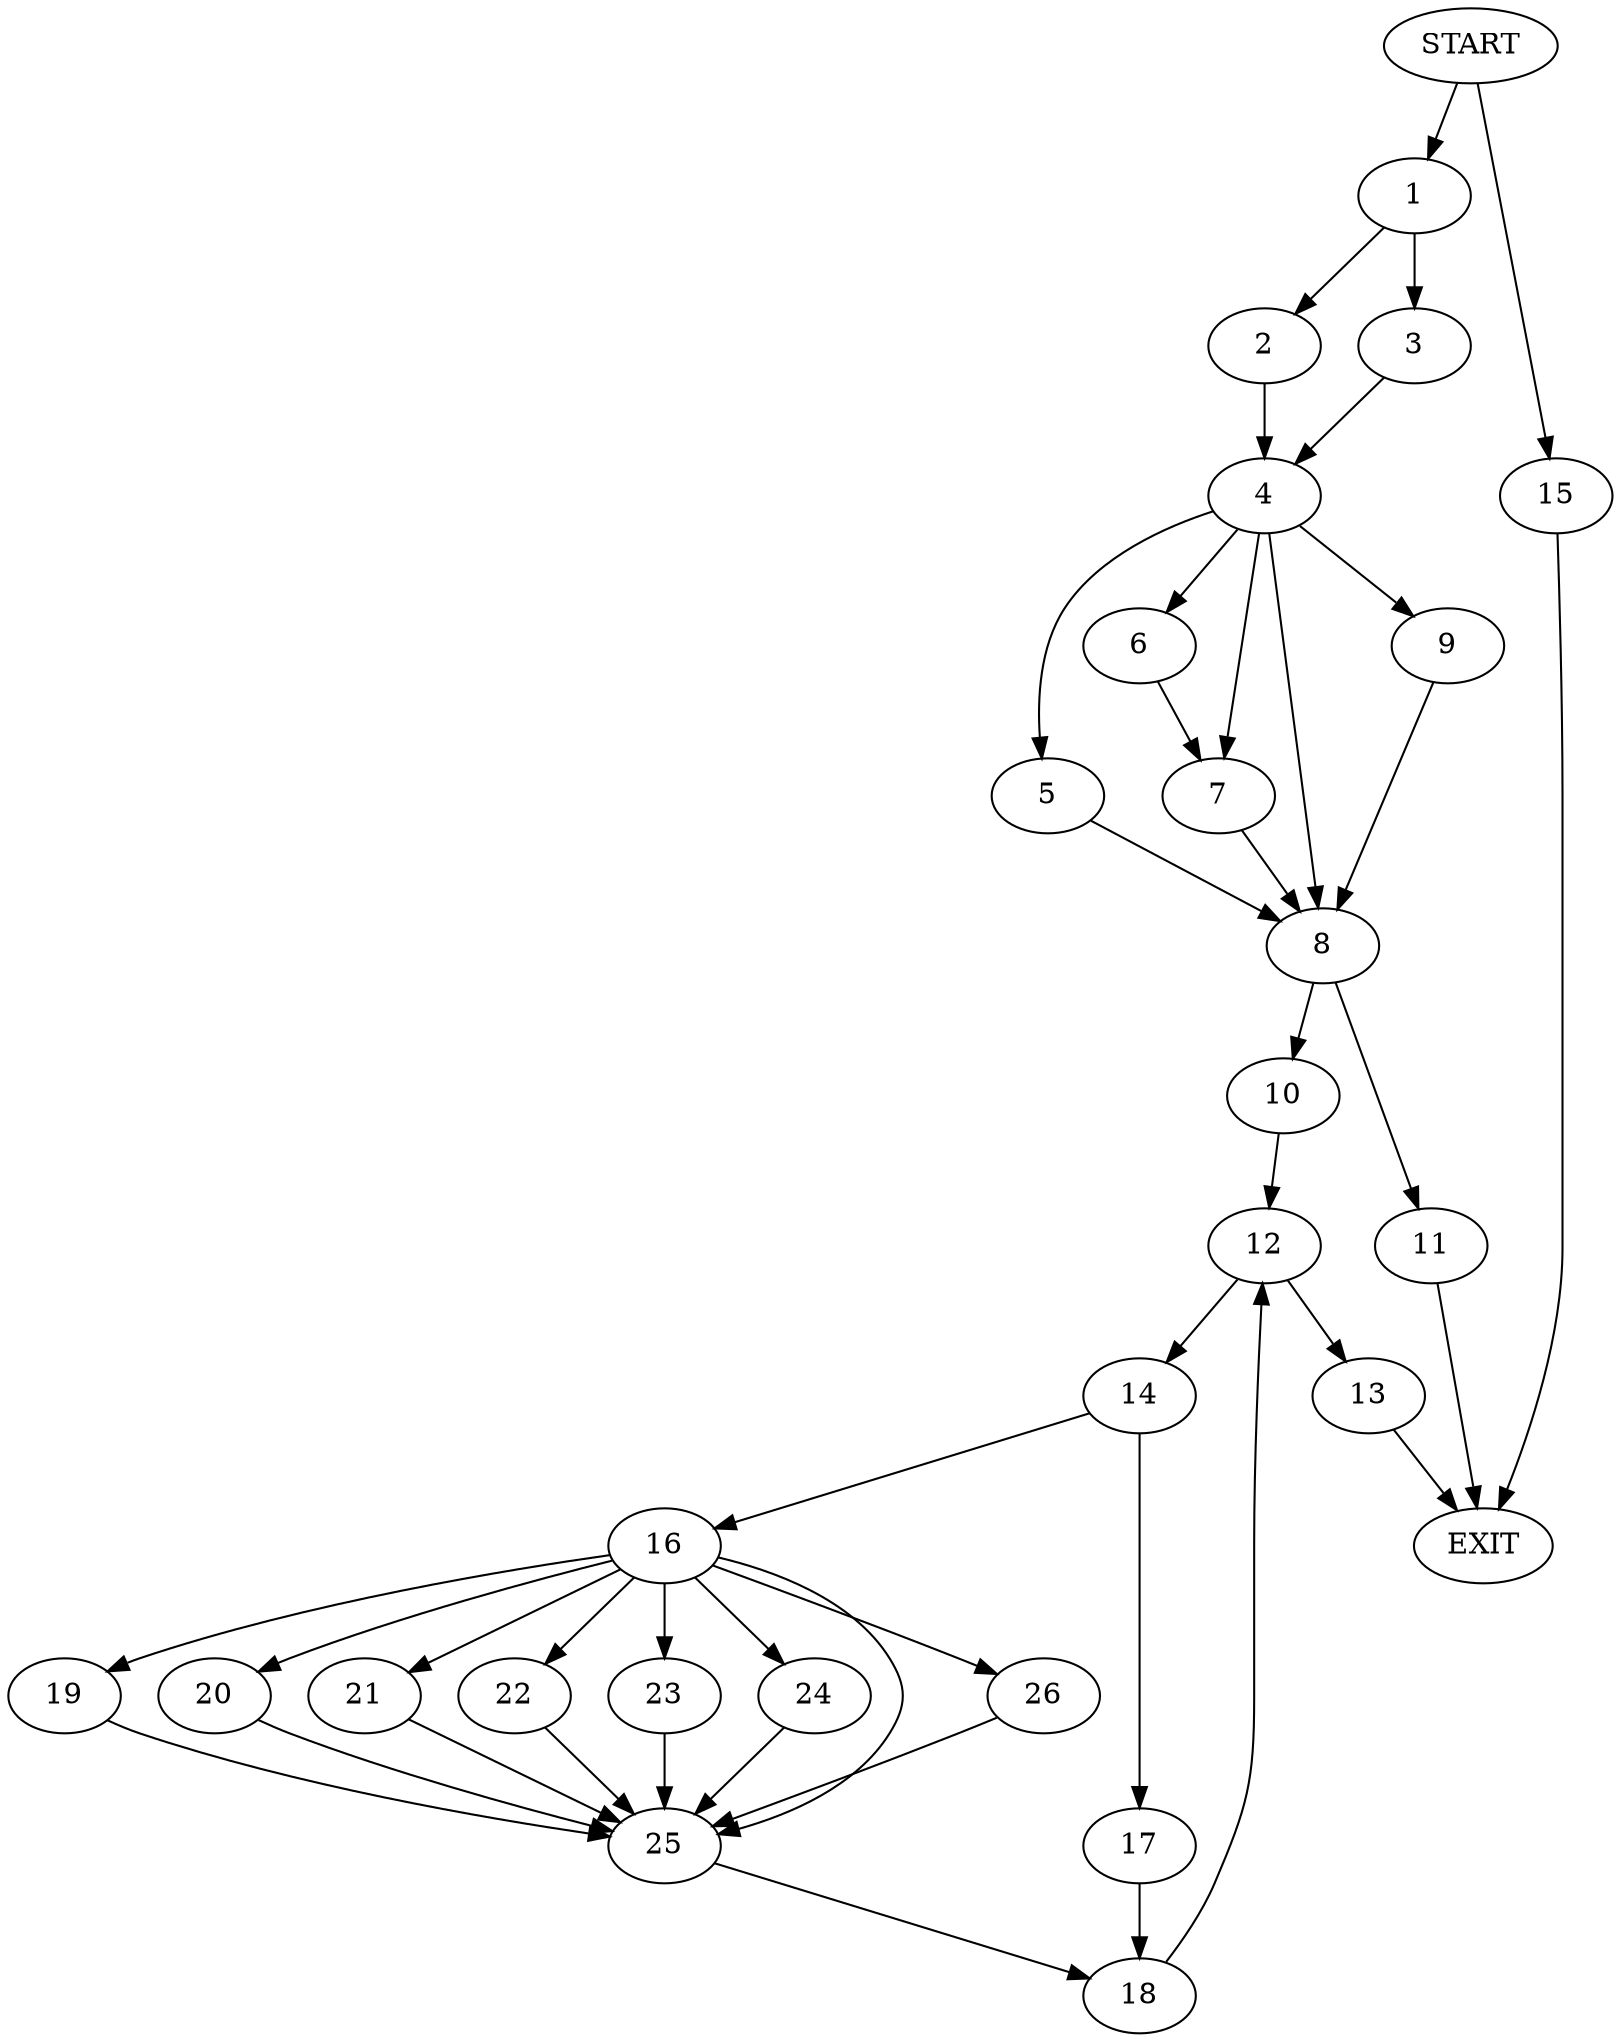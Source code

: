 digraph {
0 [label="START"]
27 [label="EXIT"]
0 -> 1
1 -> 2
1 -> 3
2 -> 4
3 -> 4
4 -> 5
4 -> 6
4 -> 7
4 -> 8
4 -> 9
6 -> 7
7 -> 8
8 -> 10
8 -> 11
5 -> 8
9 -> 8
10 -> 12
11 -> 27
12 -> 13
12 -> 14
0 -> 15
15 -> 27
13 -> 27
14 -> 16
14 -> 17
17 -> 18
16 -> 19
16 -> 20
16 -> 21
16 -> 22
16 -> 23
16 -> 24
16 -> 25
16 -> 26
23 -> 25
25 -> 18
19 -> 25
26 -> 25
21 -> 25
24 -> 25
20 -> 25
22 -> 25
18 -> 12
}
